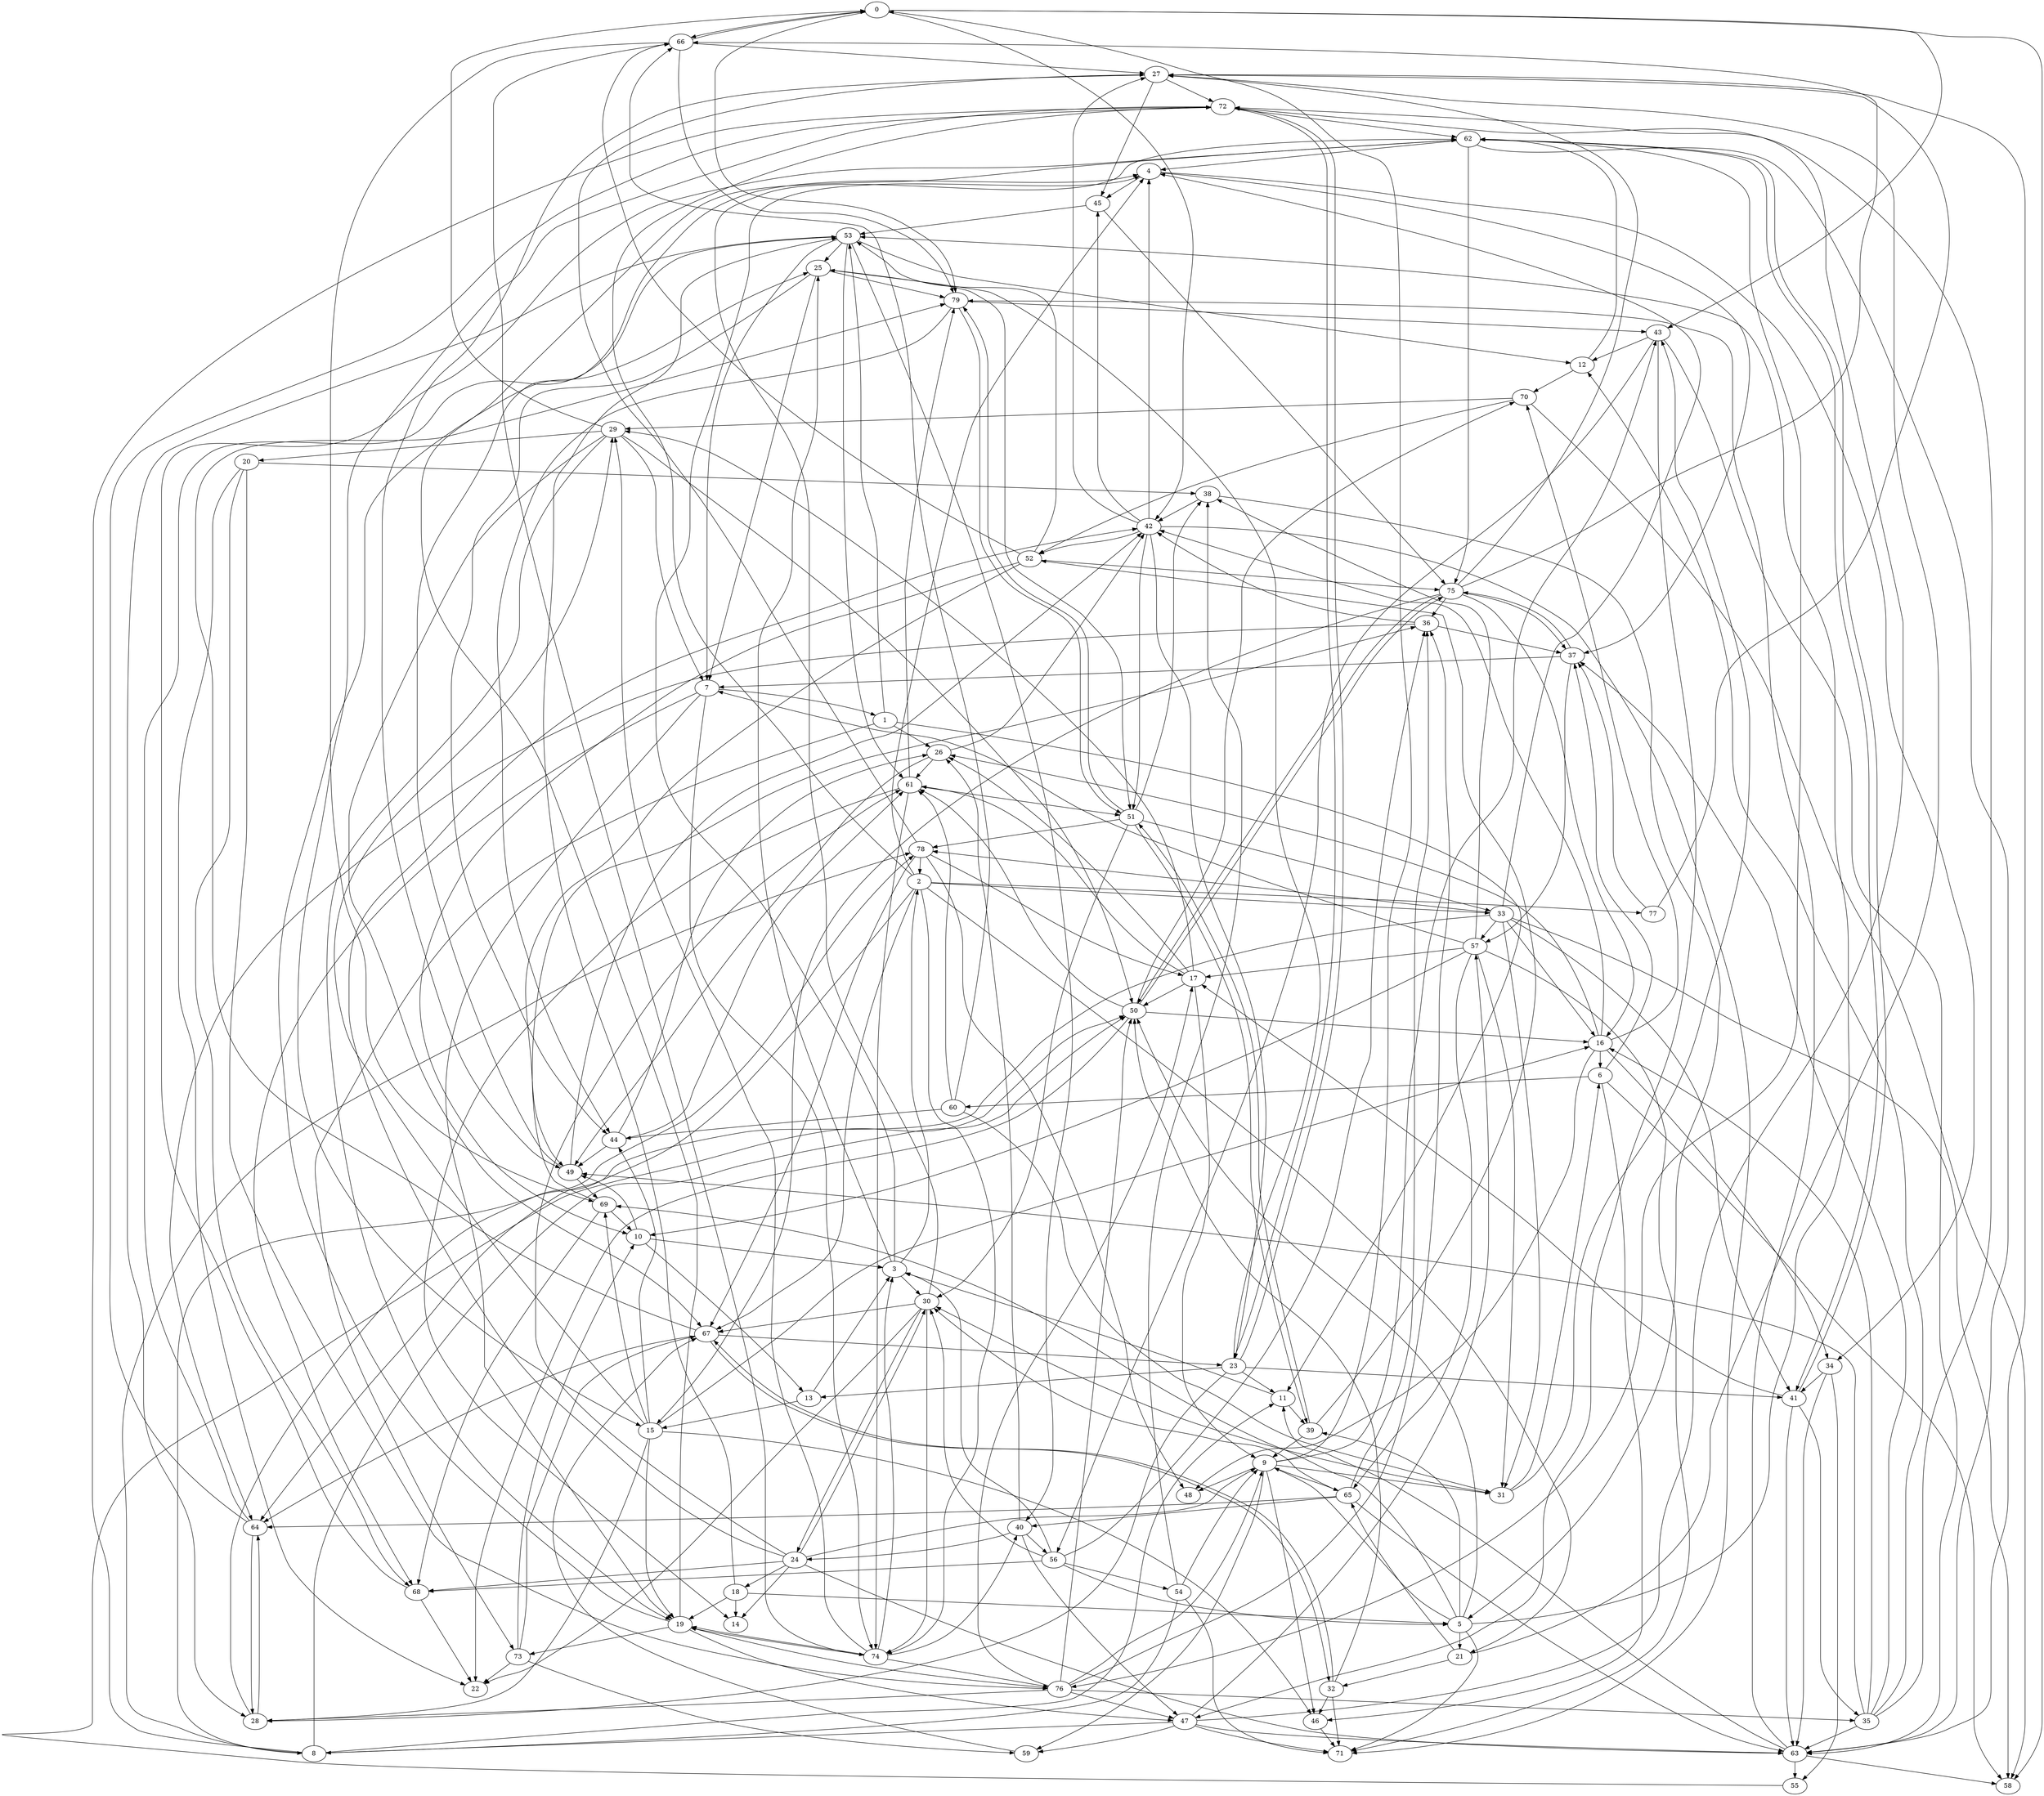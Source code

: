 digraph G {
0 -> 58;
0 -> 66;
0 -> 42;
0 -> 79;
0 -> 43;
1 -> 26;
1 -> 53;
1 -> 73;
1 -> 11;
2 -> 33;
2 -> 67;
2 -> 77;
2 -> 21;
2 -> 4;
2 -> 72;
2 -> 74;
2 -> 64;
3 -> 2;
3 -> 30;
3 -> 25;
3 -> 4;
4 -> 45;
4 -> 34;
4 -> 37;
5 -> 53;
5 -> 71;
5 -> 9;
5 -> 39;
5 -> 21;
5 -> 69;
5 -> 50;
6 -> 58;
6 -> 37;
6 -> 60;
6 -> 46;
7 -> 68;
7 -> 1;
7 -> 74;
7 -> 19;
8 -> 11;
8 -> 50;
8 -> 78;
8 -> 72;
9 -> 48;
9 -> 43;
9 -> 31;
9 -> 65;
9 -> 46;
9 -> 0;
9 -> 59;
10 -> 49;
10 -> 3;
10 -> 13;
11 -> 3;
11 -> 39;
12 -> 62;
12 -> 70;
13 -> 3;
13 -> 15;
15 -> 44;
15 -> 46;
15 -> 29;
15 -> 69;
15 -> 28;
15 -> 16;
15 -> 19;
16 -> 42;
16 -> 26;
16 -> 34;
16 -> 48;
16 -> 6;
16 -> 70;
17 -> 29;
17 -> 61;
17 -> 26;
17 -> 9;
17 -> 50;
18 -> 14;
18 -> 19;
18 -> 53;
18 -> 5;
19 -> 73;
19 -> 47;
19 -> 62;
19 -> 74;
19 -> 25;
20 -> 38;
20 -> 76;
20 -> 68;
20 -> 22;
21 -> 32;
21 -> 27;
21 -> 65;
23 -> 41;
23 -> 11;
23 -> 72;
23 -> 25;
23 -> 13;
23 -> 28;
24 -> 61;
24 -> 14;
24 -> 30;
24 -> 18;
24 -> 63;
24 -> 68;
24 -> 42;
24 -> 9;
25 -> 7;
25 -> 51;
25 -> 44;
25 -> 79;
26 -> 42;
26 -> 49;
26 -> 61;
27 -> 45;
27 -> 72;
27 -> 63;
27 -> 49;
28 -> 64;
28 -> 78;
29 -> 0;
29 -> 67;
29 -> 20;
29 -> 19;
29 -> 50;
29 -> 7;
30 -> 24;
30 -> 62;
30 -> 67;
30 -> 74;
30 -> 22;
31 -> 6;
31 -> 30;
31 -> 43;
32 -> 46;
32 -> 71;
32 -> 67;
32 -> 50;
33 -> 41;
33 -> 78;
33 -> 16;
33 -> 31;
33 -> 8;
33 -> 4;
33 -> 57;
33 -> 58;
34 -> 63;
34 -> 41;
34 -> 55;
35 -> 37;
35 -> 12;
35 -> 72;
35 -> 16;
35 -> 63;
35 -> 49;
36 -> 42;
36 -> 64;
36 -> 37;
37 -> 7;
37 -> 57;
37 -> 75;
38 -> 42;
38 -> 5;
39 -> 52;
39 -> 51;
39 -> 9;
40 -> 24;
40 -> 47;
40 -> 26;
40 -> 56;
41 -> 17;
41 -> 35;
41 -> 62;
41 -> 63;
42 -> 23;
42 -> 51;
42 -> 71;
42 -> 45;
42 -> 27;
42 -> 4;
42 -> 52;
43 -> 47;
43 -> 56;
43 -> 12;
43 -> 63;
44 -> 49;
44 -> 26;
44 -> 61;
45 -> 53;
45 -> 75;
46 -> 71;
47 -> 8;
47 -> 59;
47 -> 63;
47 -> 72;
47 -> 57;
47 -> 71;
49 -> 4;
49 -> 42;
49 -> 69;
50 -> 70;
50 -> 22;
50 -> 61;
50 -> 75;
50 -> 16;
51 -> 33;
51 -> 38;
51 -> 39;
51 -> 30;
51 -> 78;
51 -> 79;
52 -> 53;
52 -> 49;
52 -> 66;
52 -> 75;
52 -> 10;
53 -> 7;
53 -> 61;
53 -> 12;
53 -> 28;
53 -> 25;
53 -> 40;
54 -> 8;
54 -> 9;
54 -> 71;
54 -> 38;
55 -> 50;
56 -> 68;
56 -> 36;
56 -> 30;
56 -> 5;
56 -> 54;
56 -> 3;
57 -> 38;
57 -> 71;
57 -> 7;
57 -> 17;
57 -> 65;
57 -> 10;
57 -> 31;
59 -> 67;
60 -> 44;
60 -> 66;
60 -> 61;
60 -> 31;
61 -> 79;
61 -> 14;
61 -> 51;
61 -> 74;
62 -> 75;
62 -> 4;
62 -> 63;
62 -> 41;
62 -> 76;
63 -> 58;
63 -> 55;
63 -> 11;
63 -> 79;
64 -> 53;
64 -> 72;
64 -> 28;
65 -> 30;
65 -> 63;
65 -> 40;
65 -> 36;
65 -> 64;
66 -> 27;
66 -> 79;
66 -> 69;
66 -> 0;
67 -> 64;
67 -> 79;
67 -> 23;
67 -> 32;
68 -> 22;
68 -> 62;
69 -> 68;
69 -> 10;
69 -> 36;
70 -> 58;
70 -> 52;
70 -> 29;
72 -> 62;
72 -> 15;
72 -> 23;
73 -> 10;
73 -> 59;
73 -> 22;
73 -> 67;
74 -> 29;
74 -> 76;
74 -> 66;
74 -> 40;
74 -> 19;
74 -> 3;
75 -> 36;
75 -> 50;
75 -> 15;
75 -> 66;
75 -> 16;
75 -> 27;
75 -> 37;
76 -> 17;
76 -> 35;
76 -> 50;
76 -> 47;
76 -> 28;
76 -> 36;
76 -> 9;
76 -> 19;
77 -> 27;
77 -> 37;
78 -> 27;
78 -> 48;
78 -> 67;
78 -> 2;
78 -> 17;
79 -> 51;
79 -> 43;
79 -> 44;
}
